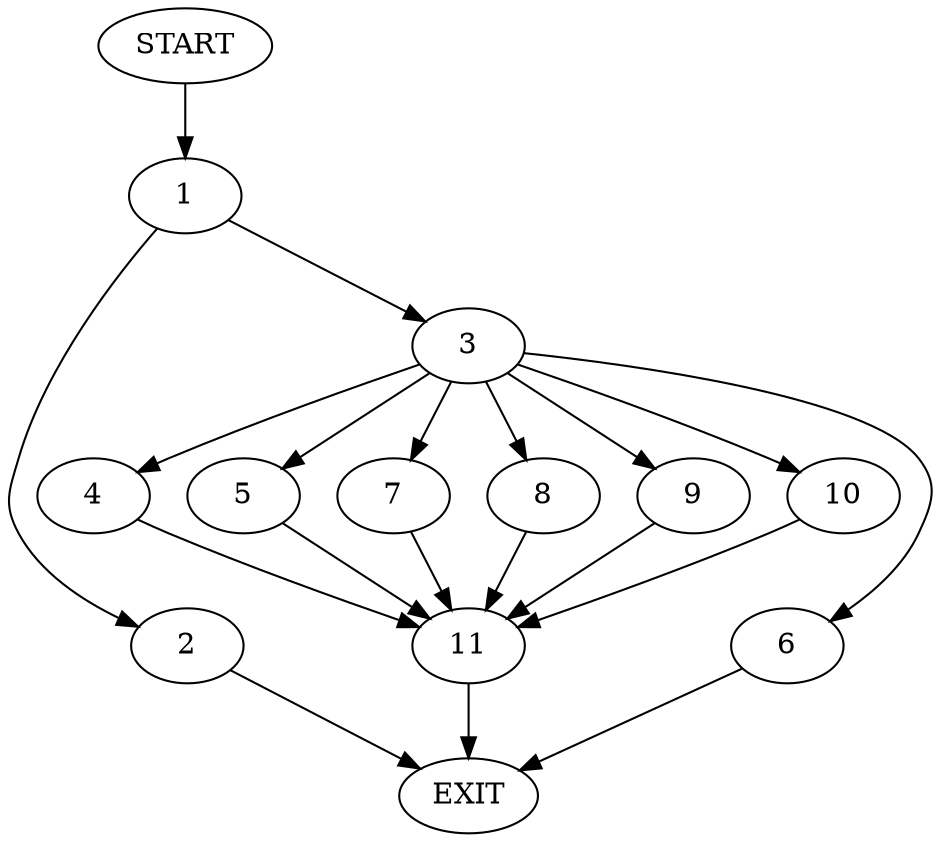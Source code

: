 digraph {
0 [label="START"]
12 [label="EXIT"]
0 -> 1
1 -> 2
1 -> 3
3 -> 4
3 -> 5
3 -> 6
3 -> 7
3 -> 8
3 -> 9
3 -> 10
2 -> 12
7 -> 11
6 -> 12
4 -> 11
8 -> 11
9 -> 11
5 -> 11
10 -> 11
11 -> 12
}
